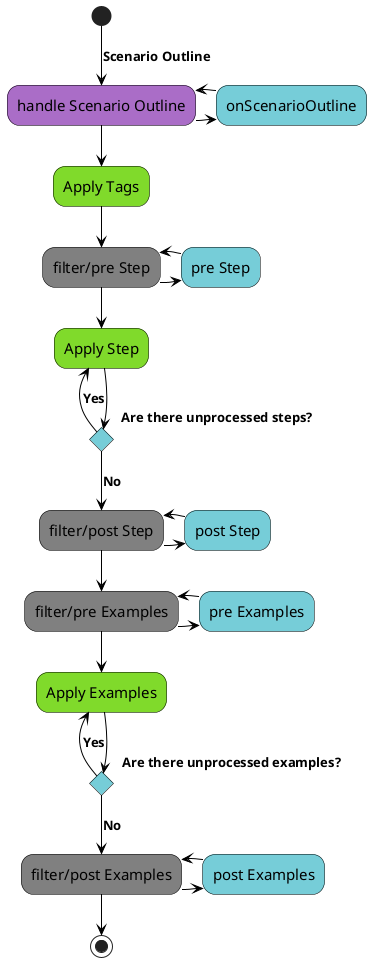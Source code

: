 @startuml
skinparam activity {
BackgroundColor #76CDD8
BackgroundColor<<apply>> #80DA2B
BackgroundColor<<filter>> #808080
BackgroundColor<<handle>> #AA6DC7
ArrowColor black
ArrowFontSize 13
ArrowFontStyle bold
ArrowFontName Segoe UI
BorderColor black
FontName Segoe UI
FontSize 15
}
(*) -->[Scenario Outline] "handle Scenario Outline"
-right-> "onScenarioOutline"
-left-> "handle Scenario Outline"<<handle>>
--> "Apply Tags"<<apply>>
--> "filter/pre Step"
-right-> "pre Step"
-left-> "filter/pre Step"<<filter>>
--> "Apply Step"<<apply>>
If "Are there unprocessed steps?"
-left-> [Yes] "Apply Step"
else
--> [No] "filter/post Step"<<filter>>
-right-> "post Step"
-left-> "filter/post Step"
--> "filter/pre Examples"<<filter>>
-right-> "pre Examples"
-left-> "filter/pre Examples"
--> "Apply Examples"<<apply>>
If "Are there unprocessed examples?"
-left-> [Yes] "Apply Examples"
else
--> [No] "filter/post Examples"<<filter>>
-right-> "post Examples"
-left-> "filter/post Examples"
--> (*)
@enduml